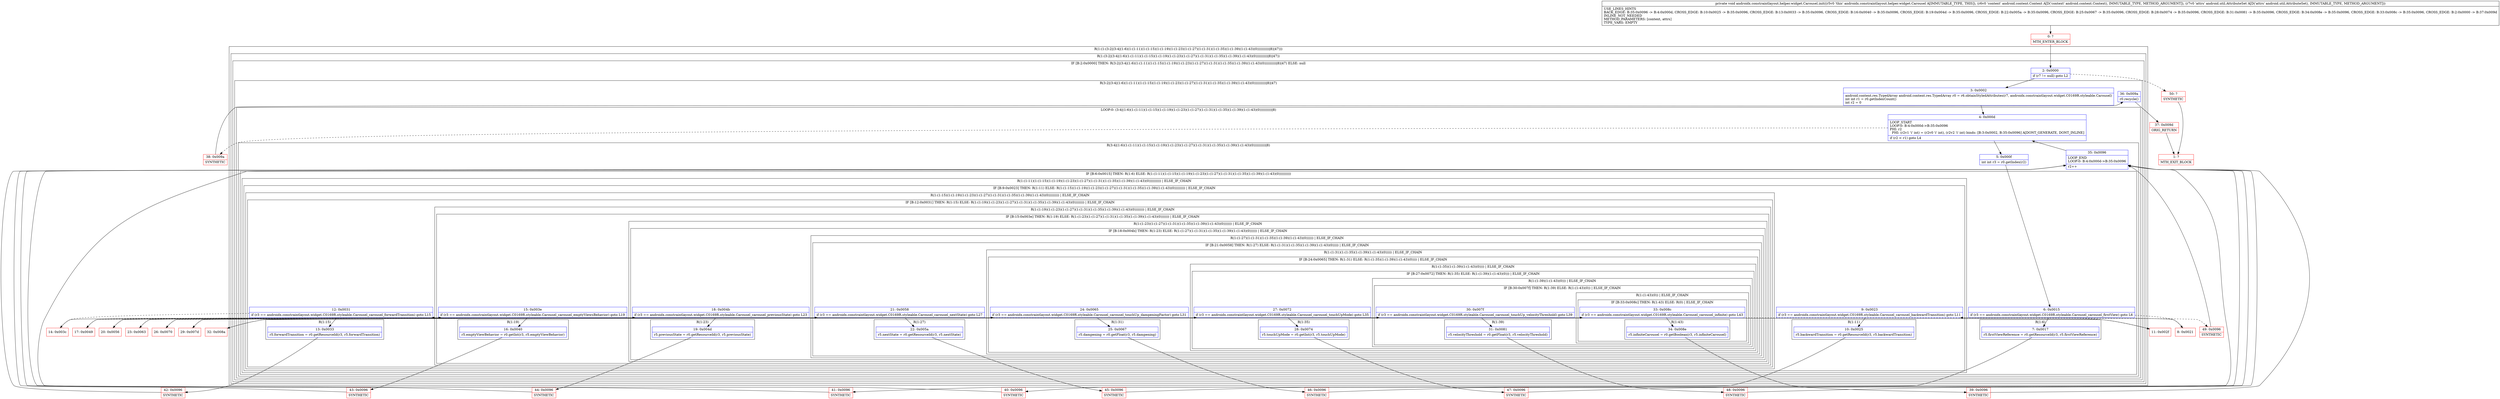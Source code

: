digraph "CFG forandroidx.constraintlayout.helper.widget.Carousel.init(Landroid\/content\/Context;Landroid\/util\/AttributeSet;)V" {
subgraph cluster_Region_1598929636 {
label = "R(1:(1:(3:2|(3:4|(1:6)(1:(1:11)(1:(1:15)(1:(1:19)(1:(1:23)(1:(1:27)(1:(1:31)(1:(1:35)(1:(1:39)(1:(1:43)(0))))))))))|8)|47)))";
node [shape=record,color=blue];
subgraph cluster_Region_1041588859 {
label = "R(1:(3:2|(3:4|(1:6)(1:(1:11)(1:(1:15)(1:(1:19)(1:(1:23)(1:(1:27)(1:(1:31)(1:(1:35)(1:(1:39)(1:(1:43)(0))))))))))|8)|47))";
node [shape=record,color=blue];
subgraph cluster_IfRegion_1171013420 {
label = "IF [B:2:0x0000] THEN: R(3:2|(3:4|(1:6)(1:(1:11)(1:(1:15)(1:(1:19)(1:(1:23)(1:(1:27)(1:(1:31)(1:(1:35)(1:(1:39)(1:(1:43)(0))))))))))|8)|47) ELSE: null";
node [shape=record,color=blue];
Node_2 [shape=record,label="{2\:\ 0x0000|if (r7 != null) goto L2\l}"];
subgraph cluster_Region_494820158 {
label = "R(3:2|(3:4|(1:6)(1:(1:11)(1:(1:15)(1:(1:19)(1:(1:23)(1:(1:27)(1:(1:31)(1:(1:35)(1:(1:39)(1:(1:43)(0))))))))))|8)|47)";
node [shape=record,color=blue];
Node_3 [shape=record,label="{3\:\ 0x0002|android.content.res.TypedArray android.content.res.TypedArray r0 = r6.obtainStyledAttributes(r7, androidx.constraintlayout.widget.C0169R.styleable.Carousel)\lint int r1 = r0.getIndexCount()\lint r2 = 0\l}"];
subgraph cluster_LoopRegion_374081914 {
label = "LOOP:0: (3:4|(1:6)(1:(1:11)(1:(1:15)(1:(1:19)(1:(1:23)(1:(1:27)(1:(1:31)(1:(1:35)(1:(1:39)(1:(1:43)(0))))))))))|8)";
node [shape=record,color=blue];
Node_4 [shape=record,label="{4\:\ 0x000d|LOOP_START\lLOOP:0: B:4:0x000d\-\>B:35:0x0096\lPHI: r2 \l  PHI: (r2v1 'i' int) = (r2v0 'i' int), (r2v2 'i' int) binds: [B:3:0x0002, B:35:0x0096] A[DONT_GENERATE, DONT_INLINE]\l|if (r2 \< r1) goto L4\l}"];
subgraph cluster_Region_55486594 {
label = "R(3:4|(1:6)(1:(1:11)(1:(1:15)(1:(1:19)(1:(1:23)(1:(1:27)(1:(1:31)(1:(1:35)(1:(1:39)(1:(1:43)(0))))))))))|8)";
node [shape=record,color=blue];
Node_5 [shape=record,label="{5\:\ 0x000f|int int r3 = r0.getIndex(r2)\l}"];
subgraph cluster_IfRegion_951706522 {
label = "IF [B:6:0x0015] THEN: R(1:6) ELSE: R(1:(1:11)(1:(1:15)(1:(1:19)(1:(1:23)(1:(1:27)(1:(1:31)(1:(1:35)(1:(1:39)(1:(1:43)(0))))))))))";
node [shape=record,color=blue];
Node_6 [shape=record,label="{6\:\ 0x0015|if (r3 == androidx.constraintlayout.widget.C0169R.styleable.Carousel_carousel_firstView) goto L6\l}"];
subgraph cluster_Region_245999799 {
label = "R(1:6)";
node [shape=record,color=blue];
Node_7 [shape=record,label="{7\:\ 0x0017|r5.firstViewReference = r0.getResourceId(r3, r5.firstViewReference)\l}"];
}
subgraph cluster_Region_1562883513 {
label = "R(1:(1:11)(1:(1:15)(1:(1:19)(1:(1:23)(1:(1:27)(1:(1:31)(1:(1:35)(1:(1:39)(1:(1:43)(0)))))))))) | ELSE_IF_CHAIN\l";
node [shape=record,color=blue];
subgraph cluster_IfRegion_1603717352 {
label = "IF [B:9:0x0023] THEN: R(1:11) ELSE: R(1:(1:15)(1:(1:19)(1:(1:23)(1:(1:27)(1:(1:31)(1:(1:35)(1:(1:39)(1:(1:43)(0))))))))) | ELSE_IF_CHAIN\l";
node [shape=record,color=blue];
Node_9 [shape=record,label="{9\:\ 0x0023|if (r3 == androidx.constraintlayout.widget.C0169R.styleable.Carousel_carousel_backwardTransition) goto L11\l}"];
subgraph cluster_Region_1239089832 {
label = "R(1:11)";
node [shape=record,color=blue];
Node_10 [shape=record,label="{10\:\ 0x0025|r5.backwardTransition = r0.getResourceId(r3, r5.backwardTransition)\l}"];
}
subgraph cluster_Region_1871687267 {
label = "R(1:(1:15)(1:(1:19)(1:(1:23)(1:(1:27)(1:(1:31)(1:(1:35)(1:(1:39)(1:(1:43)(0))))))))) | ELSE_IF_CHAIN\l";
node [shape=record,color=blue];
subgraph cluster_IfRegion_767881133 {
label = "IF [B:12:0x0031] THEN: R(1:15) ELSE: R(1:(1:19)(1:(1:23)(1:(1:27)(1:(1:31)(1:(1:35)(1:(1:39)(1:(1:43)(0)))))))) | ELSE_IF_CHAIN\l";
node [shape=record,color=blue];
Node_12 [shape=record,label="{12\:\ 0x0031|if (r3 == androidx.constraintlayout.widget.C0169R.styleable.Carousel_carousel_forwardTransition) goto L15\l}"];
subgraph cluster_Region_638781190 {
label = "R(1:15)";
node [shape=record,color=blue];
Node_13 [shape=record,label="{13\:\ 0x0033|r5.forwardTransition = r0.getResourceId(r3, r5.forwardTransition)\l}"];
}
subgraph cluster_Region_2048659283 {
label = "R(1:(1:19)(1:(1:23)(1:(1:27)(1:(1:31)(1:(1:35)(1:(1:39)(1:(1:43)(0)))))))) | ELSE_IF_CHAIN\l";
node [shape=record,color=blue];
subgraph cluster_IfRegion_1530213558 {
label = "IF [B:15:0x003e] THEN: R(1:19) ELSE: R(1:(1:23)(1:(1:27)(1:(1:31)(1:(1:35)(1:(1:39)(1:(1:43)(0))))))) | ELSE_IF_CHAIN\l";
node [shape=record,color=blue];
Node_15 [shape=record,label="{15\:\ 0x003e|if (r3 == androidx.constraintlayout.widget.C0169R.styleable.Carousel_carousel_emptyViewsBehavior) goto L19\l}"];
subgraph cluster_Region_1357885950 {
label = "R(1:19)";
node [shape=record,color=blue];
Node_16 [shape=record,label="{16\:\ 0x0040|r5.emptyViewBehavior = r0.getInt(r3, r5.emptyViewBehavior)\l}"];
}
subgraph cluster_Region_1586326115 {
label = "R(1:(1:23)(1:(1:27)(1:(1:31)(1:(1:35)(1:(1:39)(1:(1:43)(0))))))) | ELSE_IF_CHAIN\l";
node [shape=record,color=blue];
subgraph cluster_IfRegion_744995193 {
label = "IF [B:18:0x004b] THEN: R(1:23) ELSE: R(1:(1:27)(1:(1:31)(1:(1:35)(1:(1:39)(1:(1:43)(0)))))) | ELSE_IF_CHAIN\l";
node [shape=record,color=blue];
Node_18 [shape=record,label="{18\:\ 0x004b|if (r3 == androidx.constraintlayout.widget.C0169R.styleable.Carousel_carousel_previousState) goto L23\l}"];
subgraph cluster_Region_331372356 {
label = "R(1:23)";
node [shape=record,color=blue];
Node_19 [shape=record,label="{19\:\ 0x004d|r5.previousState = r0.getResourceId(r3, r5.previousState)\l}"];
}
subgraph cluster_Region_1055360630 {
label = "R(1:(1:27)(1:(1:31)(1:(1:35)(1:(1:39)(1:(1:43)(0)))))) | ELSE_IF_CHAIN\l";
node [shape=record,color=blue];
subgraph cluster_IfRegion_1172301205 {
label = "IF [B:21:0x0058] THEN: R(1:27) ELSE: R(1:(1:31)(1:(1:35)(1:(1:39)(1:(1:43)(0))))) | ELSE_IF_CHAIN\l";
node [shape=record,color=blue];
Node_21 [shape=record,label="{21\:\ 0x0058|if (r3 == androidx.constraintlayout.widget.C0169R.styleable.Carousel_carousel_nextState) goto L27\l}"];
subgraph cluster_Region_44030422 {
label = "R(1:27)";
node [shape=record,color=blue];
Node_22 [shape=record,label="{22\:\ 0x005a|r5.nextState = r0.getResourceId(r3, r5.nextState)\l}"];
}
subgraph cluster_Region_747228031 {
label = "R(1:(1:31)(1:(1:35)(1:(1:39)(1:(1:43)(0))))) | ELSE_IF_CHAIN\l";
node [shape=record,color=blue];
subgraph cluster_IfRegion_1332531972 {
label = "IF [B:24:0x0065] THEN: R(1:31) ELSE: R(1:(1:35)(1:(1:39)(1:(1:43)(0)))) | ELSE_IF_CHAIN\l";
node [shape=record,color=blue];
Node_24 [shape=record,label="{24\:\ 0x0065|if (r3 == androidx.constraintlayout.widget.C0169R.styleable.Carousel_carousel_touchUp_dampeningFactor) goto L31\l}"];
subgraph cluster_Region_1007343028 {
label = "R(1:31)";
node [shape=record,color=blue];
Node_25 [shape=record,label="{25\:\ 0x0067|r5.dampening = r0.getFloat(r3, r5.dampening)\l}"];
}
subgraph cluster_Region_913649450 {
label = "R(1:(1:35)(1:(1:39)(1:(1:43)(0)))) | ELSE_IF_CHAIN\l";
node [shape=record,color=blue];
subgraph cluster_IfRegion_1032769243 {
label = "IF [B:27:0x0072] THEN: R(1:35) ELSE: R(1:(1:39)(1:(1:43)(0))) | ELSE_IF_CHAIN\l";
node [shape=record,color=blue];
Node_27 [shape=record,label="{27\:\ 0x0072|if (r3 == androidx.constraintlayout.widget.C0169R.styleable.Carousel_carousel_touchUpMode) goto L35\l}"];
subgraph cluster_Region_298316682 {
label = "R(1:35)";
node [shape=record,color=blue];
Node_28 [shape=record,label="{28\:\ 0x0074|r5.touchUpMode = r0.getInt(r3, r5.touchUpMode)\l}"];
}
subgraph cluster_Region_52332021 {
label = "R(1:(1:39)(1:(1:43)(0))) | ELSE_IF_CHAIN\l";
node [shape=record,color=blue];
subgraph cluster_IfRegion_741545058 {
label = "IF [B:30:0x007f] THEN: R(1:39) ELSE: R(1:(1:43)(0)) | ELSE_IF_CHAIN\l";
node [shape=record,color=blue];
Node_30 [shape=record,label="{30\:\ 0x007f|if (r3 == androidx.constraintlayout.widget.C0169R.styleable.Carousel_carousel_touchUp_velocityThreshold) goto L39\l}"];
subgraph cluster_Region_11332737 {
label = "R(1:39)";
node [shape=record,color=blue];
Node_31 [shape=record,label="{31\:\ 0x0081|r5.velocityThreshold = r0.getFloat(r3, r5.velocityThreshold)\l}"];
}
subgraph cluster_Region_29915094 {
label = "R(1:(1:43)(0)) | ELSE_IF_CHAIN\l";
node [shape=record,color=blue];
subgraph cluster_IfRegion_377139004 {
label = "IF [B:33:0x008c] THEN: R(1:43) ELSE: R(0) | ELSE_IF_CHAIN\l";
node [shape=record,color=blue];
Node_33 [shape=record,label="{33\:\ 0x008c|if (r3 == androidx.constraintlayout.widget.C0169R.styleable.Carousel_carousel_infinite) goto L43\l}"];
subgraph cluster_Region_2088879147 {
label = "R(1:43)";
node [shape=record,color=blue];
Node_34 [shape=record,label="{34\:\ 0x008e|r5.infiniteCarousel = r0.getBoolean(r3, r5.infiniteCarousel)\l}"];
}
subgraph cluster_Region_1677231779 {
label = "R(0)";
node [shape=record,color=blue];
}
}
}
}
}
}
}
}
}
}
}
}
}
}
}
}
}
}
}
}
Node_35 [shape=record,label="{35\:\ 0x0096|LOOP_END\lLOOP:0: B:4:0x000d\-\>B:35:0x0096\l|r2++\l}"];
}
}
Node_36 [shape=record,label="{36\:\ 0x009a|r0.recycle()\l}"];
}
}
}
}
Node_0 [shape=record,color=red,label="{0\:\ ?|MTH_ENTER_BLOCK\l}"];
Node_40 [shape=record,color=red,label="{40\:\ 0x0096|SYNTHETIC\l}"];
Node_8 [shape=record,color=red,label="{8\:\ 0x0021}"];
Node_41 [shape=record,color=red,label="{41\:\ 0x0096|SYNTHETIC\l}"];
Node_11 [shape=record,color=red,label="{11\:\ 0x002f}"];
Node_42 [shape=record,color=red,label="{42\:\ 0x0096|SYNTHETIC\l}"];
Node_14 [shape=record,color=red,label="{14\:\ 0x003c}"];
Node_43 [shape=record,color=red,label="{43\:\ 0x0096|SYNTHETIC\l}"];
Node_17 [shape=record,color=red,label="{17\:\ 0x0049}"];
Node_44 [shape=record,color=red,label="{44\:\ 0x0096|SYNTHETIC\l}"];
Node_20 [shape=record,color=red,label="{20\:\ 0x0056}"];
Node_45 [shape=record,color=red,label="{45\:\ 0x0096|SYNTHETIC\l}"];
Node_23 [shape=record,color=red,label="{23\:\ 0x0063}"];
Node_46 [shape=record,color=red,label="{46\:\ 0x0096|SYNTHETIC\l}"];
Node_26 [shape=record,color=red,label="{26\:\ 0x0070}"];
Node_47 [shape=record,color=red,label="{47\:\ 0x0096|SYNTHETIC\l}"];
Node_29 [shape=record,color=red,label="{29\:\ 0x007d}"];
Node_48 [shape=record,color=red,label="{48\:\ 0x0096|SYNTHETIC\l}"];
Node_32 [shape=record,color=red,label="{32\:\ 0x008a}"];
Node_39 [shape=record,color=red,label="{39\:\ 0x0096|SYNTHETIC\l}"];
Node_49 [shape=record,color=red,label="{49\:\ 0x0096|SYNTHETIC\l}"];
Node_38 [shape=record,color=red,label="{38\:\ 0x009a|SYNTHETIC\l}"];
Node_37 [shape=record,color=red,label="{37\:\ 0x009d|ORIG_RETURN\l}"];
Node_1 [shape=record,color=red,label="{1\:\ ?|MTH_EXIT_BLOCK\l}"];
Node_50 [shape=record,color=red,label="{50\:\ ?|SYNTHETIC\l}"];
MethodNode[shape=record,label="{private void androidx.constraintlayout.helper.widget.Carousel.init((r5v0 'this' androidx.constraintlayout.helper.widget.Carousel A[IMMUTABLE_TYPE, THIS]), (r6v0 'context' android.content.Context A[D('context' android.content.Context), IMMUTABLE_TYPE, METHOD_ARGUMENT]), (r7v0 'attrs' android.util.AttributeSet A[D('attrs' android.util.AttributeSet), IMMUTABLE_TYPE, METHOD_ARGUMENT]))  | USE_LINES_HINTS\lBACK_EDGE: B:35:0x0096 \-\> B:4:0x000d, CROSS_EDGE: B:10:0x0025 \-\> B:35:0x0096, CROSS_EDGE: B:13:0x0033 \-\> B:35:0x0096, CROSS_EDGE: B:16:0x0040 \-\> B:35:0x0096, CROSS_EDGE: B:19:0x004d \-\> B:35:0x0096, CROSS_EDGE: B:22:0x005a \-\> B:35:0x0096, CROSS_EDGE: B:25:0x0067 \-\> B:35:0x0096, CROSS_EDGE: B:28:0x0074 \-\> B:35:0x0096, CROSS_EDGE: B:31:0x0081 \-\> B:35:0x0096, CROSS_EDGE: B:34:0x008e \-\> B:35:0x0096, CROSS_EDGE: B:33:0x008c \-\> B:35:0x0096, CROSS_EDGE: B:2:0x0000 \-\> B:37:0x009d\lINLINE_NOT_NEEDED\lMETHOD_PARAMETERS: [context, attrs]\lTYPE_VARS: EMPTY\l}"];
MethodNode -> Node_0;Node_2 -> Node_3;
Node_2 -> Node_50[style=dashed];
Node_3 -> Node_4;
Node_4 -> Node_5;
Node_4 -> Node_38[style=dashed];
Node_5 -> Node_6;
Node_6 -> Node_7;
Node_6 -> Node_8[style=dashed];
Node_7 -> Node_40;
Node_9 -> Node_10;
Node_9 -> Node_11[style=dashed];
Node_10 -> Node_41;
Node_12 -> Node_13;
Node_12 -> Node_14[style=dashed];
Node_13 -> Node_42;
Node_15 -> Node_16;
Node_15 -> Node_17[style=dashed];
Node_16 -> Node_43;
Node_18 -> Node_19;
Node_18 -> Node_20[style=dashed];
Node_19 -> Node_44;
Node_21 -> Node_22;
Node_21 -> Node_23[style=dashed];
Node_22 -> Node_45;
Node_24 -> Node_25;
Node_24 -> Node_26[style=dashed];
Node_25 -> Node_46;
Node_27 -> Node_28;
Node_27 -> Node_29[style=dashed];
Node_28 -> Node_47;
Node_30 -> Node_31;
Node_30 -> Node_32[style=dashed];
Node_31 -> Node_48;
Node_33 -> Node_34;
Node_33 -> Node_49[style=dashed];
Node_34 -> Node_39;
Node_35 -> Node_4;
Node_36 -> Node_37;
Node_0 -> Node_2;
Node_40 -> Node_35;
Node_8 -> Node_9;
Node_41 -> Node_35;
Node_11 -> Node_12;
Node_42 -> Node_35;
Node_14 -> Node_15;
Node_43 -> Node_35;
Node_17 -> Node_18;
Node_44 -> Node_35;
Node_20 -> Node_21;
Node_45 -> Node_35;
Node_23 -> Node_24;
Node_46 -> Node_35;
Node_26 -> Node_27;
Node_47 -> Node_35;
Node_29 -> Node_30;
Node_48 -> Node_35;
Node_32 -> Node_33;
Node_39 -> Node_35;
Node_49 -> Node_35;
Node_38 -> Node_36;
Node_37 -> Node_1;
Node_50 -> Node_1;
}

